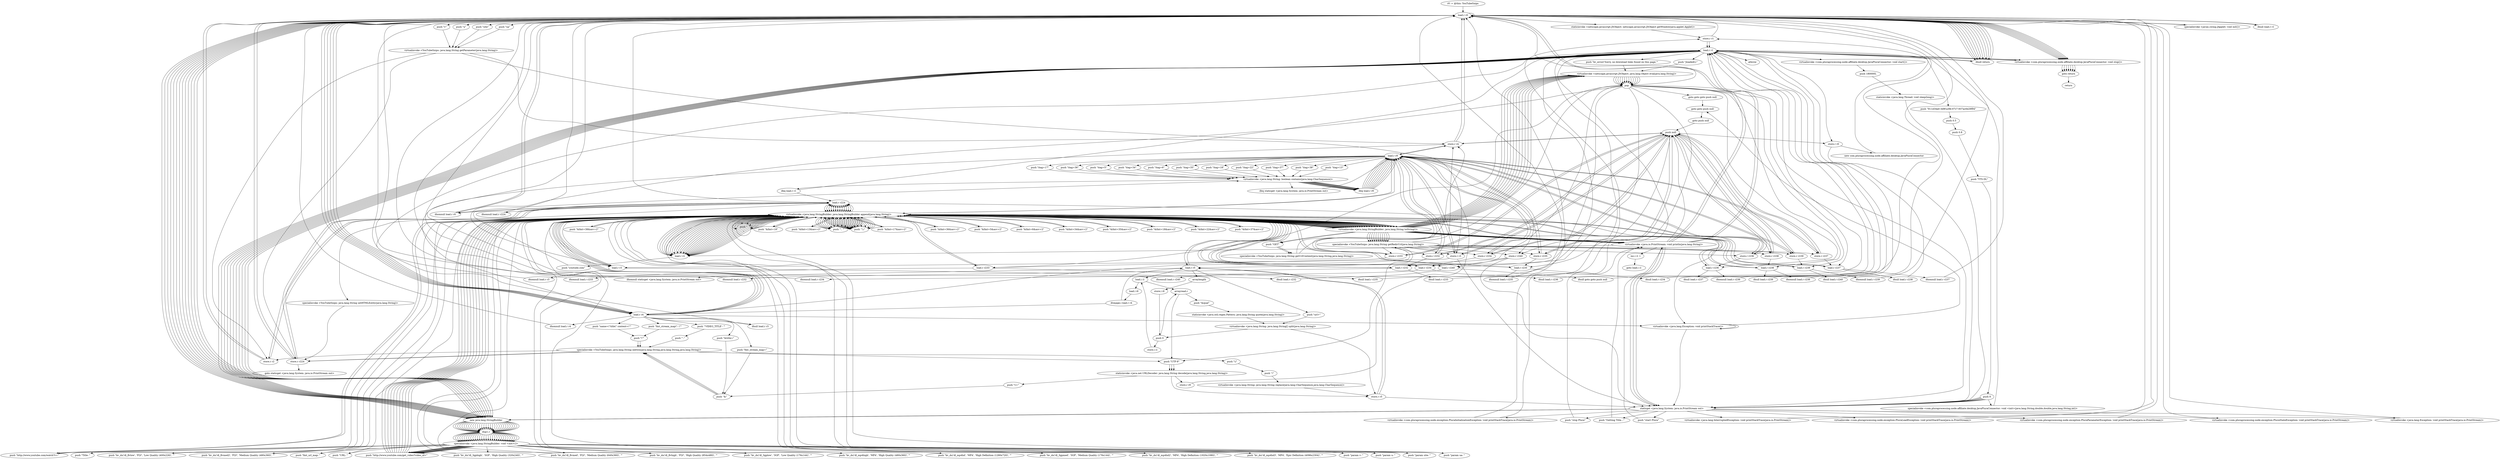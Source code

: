 digraph "" {
    "r0 := @this: YouTubeSnips"
    "load.r r0"
    "r0 := @this: YouTubeSnips"->"load.r r0";
    "staticinvoke <netscape.javascript.JSObject: netscape.javascript.JSObject getWindow(java.applet.Applet)>"
    "load.r r0"->"staticinvoke <netscape.javascript.JSObject: netscape.javascript.JSObject getWindow(java.applet.Applet)>";
    "store.r r1"
    "staticinvoke <netscape.javascript.JSObject: netscape.javascript.JSObject getWindow(java.applet.Applet)>"->"store.r r1";
    "load.r r1"
    "store.r r1"->"load.r r1";
    "push \"jloaded();\""
    "load.r r1"->"push \"jloaded();\"";
    "virtualinvoke <netscape.javascript.JSObject: java.lang.Object eval(java.lang.String)>"
    "push \"jloaded();\""->"virtualinvoke <netscape.javascript.JSObject: java.lang.Object eval(java.lang.String)>";
    "pop"
    "virtualinvoke <netscape.javascript.JSObject: java.lang.Object eval(java.lang.String)>"->"pop";
    "pop"->"load.r r0";
    "specialinvoke <javax.swing.JApplet: void init()>"
    "load.r r0"->"specialinvoke <javax.swing.JApplet: void init()>";
    "specialinvoke <javax.swing.JApplet: void init()>"->"load.r r0";
    "push \"v\""
    "load.r r0"->"push \"v\"";
    "virtualinvoke <YouTubeSnips: java.lang.String getParameter(java.lang.String)>"
    "push \"v\""->"virtualinvoke <YouTubeSnips: java.lang.String getParameter(java.lang.String)>";
    "store.r r224"
    "virtualinvoke <YouTubeSnips: java.lang.String getParameter(java.lang.String)>"->"store.r r224";
    "store.r r224"->"load.r r0";
    "push \"u\""
    "load.r r0"->"push \"u\"";
    "push \"u\""->"virtualinvoke <YouTubeSnips: java.lang.String getParameter(java.lang.String)>";
    "store.r r4"
    "virtualinvoke <YouTubeSnips: java.lang.String getParameter(java.lang.String)>"->"store.r r4";
    "store.r r4"->"load.r r0";
    "push \"site\""
    "load.r r0"->"push \"site\"";
    "push \"site\""->"virtualinvoke <YouTubeSnips: java.lang.String getParameter(java.lang.String)>";
    "store.r r2"
    "virtualinvoke <YouTubeSnips: java.lang.String getParameter(java.lang.String)>"->"store.r r2";
    "store.r r2"->"load.r r0";
    "push \"ua\""
    "load.r r0"->"push \"ua\"";
    "push \"ua\""->"virtualinvoke <YouTubeSnips: java.lang.String getParameter(java.lang.String)>";
    "store.r r3"
    "virtualinvoke <YouTubeSnips: java.lang.String getParameter(java.lang.String)>"->"store.r r3";
    "staticget <java.lang.System: java.io.PrintStream out>"
    "store.r r3"->"staticget <java.lang.System: java.io.PrintStream out>";
    "new java.lang.StringBuilder"
    "staticget <java.lang.System: java.io.PrintStream out>"->"new java.lang.StringBuilder";
    "dup1.r"
    "new java.lang.StringBuilder"->"dup1.r";
    "specialinvoke <java.lang.StringBuilder: void <init>()>"
    "dup1.r"->"specialinvoke <java.lang.StringBuilder: void <init>()>";
    "push \"param v: \""
    "specialinvoke <java.lang.StringBuilder: void <init>()>"->"push \"param v: \"";
    "virtualinvoke <java.lang.StringBuilder: java.lang.StringBuilder append(java.lang.String)>"
    "push \"param v: \""->"virtualinvoke <java.lang.StringBuilder: java.lang.StringBuilder append(java.lang.String)>";
    "load.r r224"
    "virtualinvoke <java.lang.StringBuilder: java.lang.StringBuilder append(java.lang.String)>"->"load.r r224";
    "load.r r224"->"virtualinvoke <java.lang.StringBuilder: java.lang.StringBuilder append(java.lang.String)>";
    "push \"\r\n\""
    "virtualinvoke <java.lang.StringBuilder: java.lang.StringBuilder append(java.lang.String)>"->"push \"\r\n\"";
    "push \"\r\n\""->"virtualinvoke <java.lang.StringBuilder: java.lang.StringBuilder append(java.lang.String)>";
    "virtualinvoke <java.lang.StringBuilder: java.lang.String toString()>"
    "virtualinvoke <java.lang.StringBuilder: java.lang.StringBuilder append(java.lang.String)>"->"virtualinvoke <java.lang.StringBuilder: java.lang.String toString()>";
    "virtualinvoke <java.io.PrintStream: void println(java.lang.String)>"
    "virtualinvoke <java.lang.StringBuilder: java.lang.String toString()>"->"virtualinvoke <java.io.PrintStream: void println(java.lang.String)>";
    "virtualinvoke <java.io.PrintStream: void println(java.lang.String)>"->"staticget <java.lang.System: java.io.PrintStream out>";
    "staticget <java.lang.System: java.io.PrintStream out>"->"new java.lang.StringBuilder";
    "new java.lang.StringBuilder"->"dup1.r";
    "dup1.r"->"specialinvoke <java.lang.StringBuilder: void <init>()>";
    "push \"param u: \""
    "specialinvoke <java.lang.StringBuilder: void <init>()>"->"push \"param u: \"";
    "push \"param u: \""->"virtualinvoke <java.lang.StringBuilder: java.lang.StringBuilder append(java.lang.String)>";
    "load.r r4"
    "virtualinvoke <java.lang.StringBuilder: java.lang.StringBuilder append(java.lang.String)>"->"load.r r4";
    "load.r r4"->"virtualinvoke <java.lang.StringBuilder: java.lang.StringBuilder append(java.lang.String)>";
    "virtualinvoke <java.lang.StringBuilder: java.lang.StringBuilder append(java.lang.String)>"->"push \"\r\n\"";
    "push \"\r\n\""->"virtualinvoke <java.lang.StringBuilder: java.lang.StringBuilder append(java.lang.String)>";
    "virtualinvoke <java.lang.StringBuilder: java.lang.StringBuilder append(java.lang.String)>"->"virtualinvoke <java.lang.StringBuilder: java.lang.String toString()>";
    "virtualinvoke <java.lang.StringBuilder: java.lang.String toString()>"->"virtualinvoke <java.io.PrintStream: void println(java.lang.String)>";
    "virtualinvoke <java.io.PrintStream: void println(java.lang.String)>"->"staticget <java.lang.System: java.io.PrintStream out>";
    "staticget <java.lang.System: java.io.PrintStream out>"->"new java.lang.StringBuilder";
    "new java.lang.StringBuilder"->"dup1.r";
    "dup1.r"->"specialinvoke <java.lang.StringBuilder: void <init>()>";
    "push \"param site: \""
    "specialinvoke <java.lang.StringBuilder: void <init>()>"->"push \"param site: \"";
    "push \"param site: \""->"virtualinvoke <java.lang.StringBuilder: java.lang.StringBuilder append(java.lang.String)>";
    "load.r r2"
    "virtualinvoke <java.lang.StringBuilder: java.lang.StringBuilder append(java.lang.String)>"->"load.r r2";
    "load.r r2"->"virtualinvoke <java.lang.StringBuilder: java.lang.StringBuilder append(java.lang.String)>";
    "virtualinvoke <java.lang.StringBuilder: java.lang.StringBuilder append(java.lang.String)>"->"push \"\r\n\"";
    "push \"\r\n\""->"virtualinvoke <java.lang.StringBuilder: java.lang.StringBuilder append(java.lang.String)>";
    "virtualinvoke <java.lang.StringBuilder: java.lang.StringBuilder append(java.lang.String)>"->"virtualinvoke <java.lang.StringBuilder: java.lang.String toString()>";
    "virtualinvoke <java.lang.StringBuilder: java.lang.String toString()>"->"virtualinvoke <java.io.PrintStream: void println(java.lang.String)>";
    "virtualinvoke <java.io.PrintStream: void println(java.lang.String)>"->"staticget <java.lang.System: java.io.PrintStream out>";
    "staticget <java.lang.System: java.io.PrintStream out>"->"new java.lang.StringBuilder";
    "new java.lang.StringBuilder"->"dup1.r";
    "dup1.r"->"specialinvoke <java.lang.StringBuilder: void <init>()>";
    "push \"param ua: \""
    "specialinvoke <java.lang.StringBuilder: void <init>()>"->"push \"param ua: \"";
    "push \"param ua: \""->"virtualinvoke <java.lang.StringBuilder: java.lang.StringBuilder append(java.lang.String)>";
    "load.r r3"
    "virtualinvoke <java.lang.StringBuilder: java.lang.StringBuilder append(java.lang.String)>"->"load.r r3";
    "load.r r3"->"virtualinvoke <java.lang.StringBuilder: java.lang.StringBuilder append(java.lang.String)>";
    "virtualinvoke <java.lang.StringBuilder: java.lang.StringBuilder append(java.lang.String)>"->"push \"\r\n\"";
    "push \"\r\n\""->"virtualinvoke <java.lang.StringBuilder: java.lang.StringBuilder append(java.lang.String)>";
    "virtualinvoke <java.lang.StringBuilder: java.lang.StringBuilder append(java.lang.String)>"->"virtualinvoke <java.lang.StringBuilder: java.lang.String toString()>";
    "virtualinvoke <java.lang.StringBuilder: java.lang.String toString()>"->"virtualinvoke <java.io.PrintStream: void println(java.lang.String)>";
    "virtualinvoke <java.io.PrintStream: void println(java.lang.String)>"->"load.r r2";
    "push \"youtube.com\""
    "load.r r2"->"push \"youtube.com\"";
    "virtualinvoke <java.lang.String: boolean contains(java.lang.CharSequence)>"
    "push \"youtube.com\""->"virtualinvoke <java.lang.String: boolean contains(java.lang.CharSequence)>";
    "ifeq load.r r1"
    "virtualinvoke <java.lang.String: boolean contains(java.lang.CharSequence)>"->"ifeq load.r r1";
    "ifeq load.r r1"->"load.r r224";
    "load.r r224"->"store.r r2";
    "store.r r2"->"load.r r224";
    "ifnonnull load.r r0"
    "load.r r224"->"ifnonnull load.r r0";
    "ifnonnull load.r r0"->"load.r r0";
    "load.r r0"->"load.r r0";
    "load.r r0"->"load.r r4";
    "virtualinvoke <java.lang.Exception: void printStackTrace()>"
    "load.r r4"->"virtualinvoke <java.lang.Exception: void printStackTrace()>";
    "goto goto push null"
    "virtualinvoke <java.lang.Exception: void printStackTrace()>"->"goto goto push null";
    "goto push null"
    "goto goto push null"->"goto push null";
    "push null"
    "goto push null"->"push null";
    "store.r r0"
    "push null"->"store.r r0";
    "new com.pluraprocessing.node.affiliate.desktop.JavaPluraConnector"
    "store.r r0"->"new com.pluraprocessing.node.affiliate.desktop.JavaPluraConnector";
    "new com.pluraprocessing.node.affiliate.desktop.JavaPluraConnector"->"store.r r1";
    "store.r r1"->"load.r r1";
    "push \"911d34a0-3d9f-a3fb-07c7-937ac0e29f94\""
    "load.r r1"->"push \"911d34a0-3d9f-a3fb-07c7-937ac0e29f94\"";
    "push 0.5"
    "push \"911d34a0-3d9f-a3fb-07c7-937ac0e29f94\""->"push 0.5";
    "push 0.8"
    "push 0.5"->"push 0.8";
    "push \"YTS-DL\""
    "push 0.8"->"push \"YTS-DL\"";
    "push 8"
    "push \"YTS-DL\""->"push 8";
    "push 8"->"staticget <java.lang.System: java.io.PrintStream out>";
    "virtualinvoke <com.pluraprocessing.node.exception.PluraInitializationException: void printStackTrace(java.io.PrintStream)>"
    "staticget <java.lang.System: java.io.PrintStream out>"->"virtualinvoke <com.pluraprocessing.node.exception.PluraInitializationException: void printStackTrace(java.io.PrintStream)>";
    "virtualinvoke <com.pluraprocessing.node.exception.PluraInitializationException: void printStackTrace(java.io.PrintStream)>"->"load.r r0";
    "ifnull return"
    "load.r r0"->"ifnull return";
    "ifnull return"->"load.r r0";
    "virtualinvoke <com.pluraprocessing.node.affiliate.desktop.JavaPluraConnector: void stop()>"
    "load.r r0"->"virtualinvoke <com.pluraprocessing.node.affiliate.desktop.JavaPluraConnector: void stop()>";
    "goto return"
    "virtualinvoke <com.pluraprocessing.node.affiliate.desktop.JavaPluraConnector: void stop()>"->"goto return";
    "return"
    "goto return"->"return";
    "virtualinvoke <com.pluraprocessing.node.exception.PluraInitializationException: void printStackTrace(java.io.PrintStream)>"->"store.r r1";
    "store.r r1"->"load.r r0";
    "ifnull load.r r1"
    "load.r r0"->"ifnull load.r r1";
    "ifnull load.r r1"->"load.r r0";
    "load.r r0"->"virtualinvoke <com.pluraprocessing.node.affiliate.desktop.JavaPluraConnector: void stop()>";
    "virtualinvoke <com.pluraprocessing.node.affiliate.desktop.JavaPluraConnector: void stop()>"->"load.r r1";
    "athrow"
    "load.r r1"->"athrow";
    "push 8"->"staticget <java.lang.System: java.io.PrintStream out>";
    "virtualinvoke <java.lang.InterruptedException: void printStackTrace(java.io.PrintStream)>"
    "staticget <java.lang.System: java.io.PrintStream out>"->"virtualinvoke <java.lang.InterruptedException: void printStackTrace(java.io.PrintStream)>";
    "virtualinvoke <java.lang.InterruptedException: void printStackTrace(java.io.PrintStream)>"->"load.r r0";
    "load.r r0"->"ifnull return";
    "ifnull return"->"load.r r0";
    "load.r r0"->"virtualinvoke <com.pluraprocessing.node.affiliate.desktop.JavaPluraConnector: void stop()>";
    "virtualinvoke <com.pluraprocessing.node.affiliate.desktop.JavaPluraConnector: void stop()>"->"goto return";
    "push 8"->"staticget <java.lang.System: java.io.PrintStream out>";
    "virtualinvoke <com.pluraprocessing.node.exception.PluraLoadException: void printStackTrace(java.io.PrintStream)>"
    "staticget <java.lang.System: java.io.PrintStream out>"->"virtualinvoke <com.pluraprocessing.node.exception.PluraLoadException: void printStackTrace(java.io.PrintStream)>";
    "virtualinvoke <com.pluraprocessing.node.exception.PluraLoadException: void printStackTrace(java.io.PrintStream)>"->"load.r r0";
    "load.r r0"->"ifnull return";
    "ifnull return"->"load.r r0";
    "load.r r0"->"virtualinvoke <com.pluraprocessing.node.affiliate.desktop.JavaPluraConnector: void stop()>";
    "virtualinvoke <com.pluraprocessing.node.affiliate.desktop.JavaPluraConnector: void stop()>"->"goto return";
    "push 8"->"staticget <java.lang.System: java.io.PrintStream out>";
    "virtualinvoke <com.pluraprocessing.node.exception.PluraParameterException: void printStackTrace(java.io.PrintStream)>"
    "staticget <java.lang.System: java.io.PrintStream out>"->"virtualinvoke <com.pluraprocessing.node.exception.PluraParameterException: void printStackTrace(java.io.PrintStream)>";
    "virtualinvoke <com.pluraprocessing.node.exception.PluraParameterException: void printStackTrace(java.io.PrintStream)>"->"load.r r0";
    "load.r r0"->"ifnull return";
    "ifnull return"->"load.r r0";
    "load.r r0"->"virtualinvoke <com.pluraprocessing.node.affiliate.desktop.JavaPluraConnector: void stop()>";
    "virtualinvoke <com.pluraprocessing.node.affiliate.desktop.JavaPluraConnector: void stop()>"->"goto return";
    "push 8"->"staticget <java.lang.System: java.io.PrintStream out>";
    "virtualinvoke <com.pluraprocessing.node.exception.PluraStateException: void printStackTrace(java.io.PrintStream)>"
    "staticget <java.lang.System: java.io.PrintStream out>"->"virtualinvoke <com.pluraprocessing.node.exception.PluraStateException: void printStackTrace(java.io.PrintStream)>";
    "virtualinvoke <com.pluraprocessing.node.exception.PluraStateException: void printStackTrace(java.io.PrintStream)>"->"load.r r0";
    "load.r r0"->"ifnull return";
    "ifnull return"->"load.r r0";
    "load.r r0"->"virtualinvoke <com.pluraprocessing.node.affiliate.desktop.JavaPluraConnector: void stop()>";
    "virtualinvoke <com.pluraprocessing.node.affiliate.desktop.JavaPluraConnector: void stop()>"->"goto return";
    "push 8"->"staticget <java.lang.System: java.io.PrintStream out>";
    "virtualinvoke <java.lang.Exception: void printStackTrace(java.io.PrintStream)>"
    "staticget <java.lang.System: java.io.PrintStream out>"->"virtualinvoke <java.lang.Exception: void printStackTrace(java.io.PrintStream)>";
    "virtualinvoke <java.lang.Exception: void printStackTrace(java.io.PrintStream)>"->"load.r r0";
    "load.r r0"->"ifnull return";
    "ifnull return"->"load.r r0";
    "load.r r0"->"virtualinvoke <com.pluraprocessing.node.affiliate.desktop.JavaPluraConnector: void stop()>";
    "virtualinvoke <com.pluraprocessing.node.affiliate.desktop.JavaPluraConnector: void stop()>"->"goto return";
    "specialinvoke <com.pluraprocessing.node.affiliate.desktop.JavaPluraConnector: void <init>(java.lang.String,double,double,java.lang.String,int)>"
    "push 8"->"specialinvoke <com.pluraprocessing.node.affiliate.desktop.JavaPluraConnector: void <init>(java.lang.String,double,double,java.lang.String,int)>";
    "specialinvoke <com.pluraprocessing.node.affiliate.desktop.JavaPluraConnector: void <init>(java.lang.String,double,double,java.lang.String,int)>"->"load.r r1";
    "load.r r1"->"store.r r0";
    "store.r r0"->"staticget <java.lang.System: java.io.PrintStream out>";
    "push \"start Plura\""
    "staticget <java.lang.System: java.io.PrintStream out>"->"push \"start Plura\"";
    "push \"start Plura\""->"virtualinvoke <java.io.PrintStream: void println(java.lang.String)>";
    "virtualinvoke <java.io.PrintStream: void println(java.lang.String)>"->"load.r r1";
    "virtualinvoke <com.pluraprocessing.node.affiliate.desktop.JavaPluraConnector: void start()>"
    "load.r r1"->"virtualinvoke <com.pluraprocessing.node.affiliate.desktop.JavaPluraConnector: void start()>";
    "push 180000L"
    "virtualinvoke <com.pluraprocessing.node.affiliate.desktop.JavaPluraConnector: void start()>"->"push 180000L";
    "staticinvoke <java.lang.Thread: void sleep(long)>"
    "push 180000L"->"staticinvoke <java.lang.Thread: void sleep(long)>";
    "staticinvoke <java.lang.Thread: void sleep(long)>"->"staticget <java.lang.System: java.io.PrintStream out>";
    "push \"stop Plura\""
    "staticget <java.lang.System: java.io.PrintStream out>"->"push \"stop Plura\"";
    "push \"stop Plura\""->"virtualinvoke <java.io.PrintStream: void println(java.lang.String)>";
    "virtualinvoke <java.io.PrintStream: void println(java.lang.String)>"->"load.r r1";
    "load.r r1"->"virtualinvoke <com.pluraprocessing.node.affiliate.desktop.JavaPluraConnector: void stop()>";
    "virtualinvoke <com.pluraprocessing.node.affiliate.desktop.JavaPluraConnector: void stop()>"->"load.r r1";
    "load.r r1"->"ifnull return";
    "ifnull return"->"load.r r1";
    "load.r r1"->"virtualinvoke <com.pluraprocessing.node.affiliate.desktop.JavaPluraConnector: void stop()>";
    "virtualinvoke <com.pluraprocessing.node.affiliate.desktop.JavaPluraConnector: void stop()>"->"goto return";
    "virtualinvoke <java.lang.Exception: void printStackTrace()>"->"virtualinvoke <java.lang.Exception: void printStackTrace()>";
    "specialinvoke <YouTubeSnips: java.lang.String getRedirUrl(java.lang.String)>"
    "load.r r4"->"specialinvoke <YouTubeSnips: java.lang.String getRedirUrl(java.lang.String)>";
    "push \"UTF-8\""
    "specialinvoke <YouTubeSnips: java.lang.String getRedirUrl(java.lang.String)>"->"push \"UTF-8\"";
    "staticinvoke <java.net.URLDecoder: java.lang.String decode(java.lang.String,java.lang.String)>"
    "push \"UTF-8\""->"staticinvoke <java.net.URLDecoder: java.lang.String decode(java.lang.String,java.lang.String)>";
    "push \"v=\""
    "staticinvoke <java.net.URLDecoder: java.lang.String decode(java.lang.String,java.lang.String)>"->"push \"v=\"";
    "push \"&\""
    "push \"v=\""->"push \"&\"";
    "specialinvoke <YouTubeSnips: java.lang.String inbtwn(java.lang.String,java.lang.String,java.lang.String)>"
    "push \"&\""->"specialinvoke <YouTubeSnips: java.lang.String inbtwn(java.lang.String,java.lang.String,java.lang.String)>";
    "specialinvoke <YouTubeSnips: java.lang.String inbtwn(java.lang.String,java.lang.String,java.lang.String)>"->"store.r r2";
    "store.r r2"->"load.r r0";
    "load.r r0"->"new java.lang.StringBuilder";
    "new java.lang.StringBuilder"->"dup1.r";
    "dup1.r"->"specialinvoke <java.lang.StringBuilder: void <init>()>";
    "push \"http://www.youtube.com/watch?v=\""
    "specialinvoke <java.lang.StringBuilder: void <init>()>"->"push \"http://www.youtube.com/watch?v=\"";
    "push \"http://www.youtube.com/watch?v=\""->"virtualinvoke <java.lang.StringBuilder: java.lang.StringBuilder append(java.lang.String)>";
    "virtualinvoke <java.lang.StringBuilder: java.lang.StringBuilder append(java.lang.String)>"->"load.r r2";
    "load.r r2"->"virtualinvoke <java.lang.StringBuilder: java.lang.StringBuilder append(java.lang.String)>";
    "virtualinvoke <java.lang.StringBuilder: java.lang.StringBuilder append(java.lang.String)>"->"virtualinvoke <java.lang.StringBuilder: java.lang.String toString()>";
    "push \"GET\""
    "virtualinvoke <java.lang.StringBuilder: java.lang.String toString()>"->"push \"GET\"";
    "specialinvoke <YouTubeSnips: java.lang.String getUrlContent(java.lang.String,java.lang.String)>"
    "push \"GET\""->"specialinvoke <YouTubeSnips: java.lang.String getUrlContent(java.lang.String,java.lang.String)>";
    "specialinvoke <YouTubeSnips: java.lang.String getUrlContent(java.lang.String,java.lang.String)>"->"store.r r4";
    "store.r r4"->"load.r r0";
    "load.r r0"->"new java.lang.StringBuilder";
    "new java.lang.StringBuilder"->"dup1.r";
    "dup1.r"->"specialinvoke <java.lang.StringBuilder: void <init>()>";
    "specialinvoke <java.lang.StringBuilder: void <init>()>"->"push \"http://www.youtube.com/watch?v=\"";
    "push \"http://www.youtube.com/watch?v=\""->"virtualinvoke <java.lang.StringBuilder: java.lang.StringBuilder append(java.lang.String)>";
    "virtualinvoke <java.lang.StringBuilder: java.lang.StringBuilder append(java.lang.String)>"->"load.r r2";
    "load.r r2"->"virtualinvoke <java.lang.StringBuilder: java.lang.StringBuilder append(java.lang.String)>";
    "push \"&fmt=18\""
    "virtualinvoke <java.lang.StringBuilder: java.lang.StringBuilder append(java.lang.String)>"->"push \"&fmt=18\"";
    "push \"&fmt=18\""->"virtualinvoke <java.lang.StringBuilder: java.lang.StringBuilder append(java.lang.String)>";
    "virtualinvoke <java.lang.StringBuilder: java.lang.StringBuilder append(java.lang.String)>"->"virtualinvoke <java.lang.StringBuilder: java.lang.String toString()>";
    "virtualinvoke <java.lang.StringBuilder: java.lang.String toString()>"->"push \"GET\"";
    "push \"GET\""->"specialinvoke <YouTubeSnips: java.lang.String getUrlContent(java.lang.String,java.lang.String)>";
    "specialinvoke <YouTubeSnips: java.lang.String getUrlContent(java.lang.String,java.lang.String)>"->"pop";
    "pop"->"staticget <java.lang.System: java.io.PrintStream out>";
    "push \"Getting Title...\""
    "staticget <java.lang.System: java.io.PrintStream out>"->"push \"Getting Title...\"";
    "push \"Getting Title...\""->"virtualinvoke <java.io.PrintStream: void println(java.lang.String)>";
    "virtualinvoke <java.io.PrintStream: void println(java.lang.String)>"->"load.r r0";
    "load.r r0"->"load.r r4";
    "push \"\'VIDEO_TITLE\': \'\""
    "load.r r4"->"push \"\'VIDEO_TITLE\': \'\"";
    "push \"\',\""
    "push \"\'VIDEO_TITLE\': \'\""->"push \"\',\"";
    "push \"\',\""->"specialinvoke <YouTubeSnips: java.lang.String inbtwn(java.lang.String,java.lang.String,java.lang.String)>";
    "specialinvoke <YouTubeSnips: java.lang.String inbtwn(java.lang.String,java.lang.String,java.lang.String)>"->"store.r r224";
    "store.r r224"->"load.r r224";
    "ifnonnull load.r r224"
    "load.r r224"->"ifnonnull load.r r224";
    "ifnonnull load.r r224"->"load.r r0";
    "load.r r0"->"load.r r4";
    "push \"name=\\\"title\\\" content=\\\"\""
    "load.r r4"->"push \"name=\\\"title\\\" content=\\\"\"";
    "push \"\\\"\""
    "push \"name=\\\"title\\\" content=\\\"\""->"push \"\\\"\"";
    "push \"\\\"\""->"specialinvoke <YouTubeSnips: java.lang.String inbtwn(java.lang.String,java.lang.String,java.lang.String)>";
    "specialinvoke <YouTubeSnips: java.lang.String inbtwn(java.lang.String,java.lang.String,java.lang.String)>"->"store.r r224";
    "store.r r224"->"load.r r224";
    "load.r r224"->"ifnonnull load.r r0";
    "ifnonnull load.r r0"->"load.r r0";
    "load.r r0"->"load.r r4";
    "push \"&title=\""
    "load.r r4"->"push \"&title=\"";
    "push \"&title=\""->"push \"&\"";
    "push \"&\""->"specialinvoke <YouTubeSnips: java.lang.String inbtwn(java.lang.String,java.lang.String,java.lang.String)>";
    "specialinvoke <YouTubeSnips: java.lang.String inbtwn(java.lang.String,java.lang.String,java.lang.String)>"->"store.r r224";
    "store.r r224"->"load.r r0";
    "load.r r0"->"load.r r224";
    "load.r r224"->"virtualinvoke <java.lang.Exception: void printStackTrace()>";
    "virtualinvoke <java.lang.Exception: void printStackTrace()>"->"staticget <java.lang.System: java.io.PrintStream out>";
    "staticget <java.lang.System: java.io.PrintStream out>"->"new java.lang.StringBuilder";
    "new java.lang.StringBuilder"->"dup1.r";
    "dup1.r"->"specialinvoke <java.lang.StringBuilder: void <init>()>";
    "push \"Title: \""
    "specialinvoke <java.lang.StringBuilder: void <init>()>"->"push \"Title: \"";
    "push \"Title: \""->"virtualinvoke <java.lang.StringBuilder: java.lang.StringBuilder append(java.lang.String)>";
    "virtualinvoke <java.lang.StringBuilder: java.lang.StringBuilder append(java.lang.String)>"->"load.r r224";
    "load.r r224"->"virtualinvoke <java.lang.StringBuilder: java.lang.StringBuilder append(java.lang.String)>";
    "virtualinvoke <java.lang.StringBuilder: java.lang.StringBuilder append(java.lang.String)>"->"push \"\r\n\"";
    "push \"\r\n\""->"virtualinvoke <java.lang.StringBuilder: java.lang.StringBuilder append(java.lang.String)>";
    "virtualinvoke <java.lang.StringBuilder: java.lang.StringBuilder append(java.lang.String)>"->"virtualinvoke <java.lang.StringBuilder: java.lang.String toString()>";
    "virtualinvoke <java.lang.StringBuilder: java.lang.String toString()>"->"virtualinvoke <java.io.PrintStream: void println(java.lang.String)>";
    "virtualinvoke <java.io.PrintStream: void println(java.lang.String)>"->"load.r r0";
    "load.r r0"->"load.r r4";
    "push \"fmt_stream_map=\""
    "load.r r4"->"push \"fmt_stream_map=\"";
    "push \"fmt_stream_map=\""->"push \"&\"";
    "push \"&\""->"specialinvoke <YouTubeSnips: java.lang.String inbtwn(java.lang.String,java.lang.String,java.lang.String)>";
    "specialinvoke <YouTubeSnips: java.lang.String inbtwn(java.lang.String,java.lang.String,java.lang.String)>"->"push \"UTF-8\"";
    "push \"UTF-8\""->"staticinvoke <java.net.URLDecoder: java.lang.String decode(java.lang.String,java.lang.String)>";
    "store.r r5"
    "staticinvoke <java.net.URLDecoder: java.lang.String decode(java.lang.String,java.lang.String)>"->"store.r r5";
    "load.r r5"
    "store.r r5"->"load.r r5";
    "ifnonnull staticget <java.lang.System: java.io.PrintStream out>"
    "load.r r5"->"ifnonnull staticget <java.lang.System: java.io.PrintStream out>";
    "ifnonnull staticget <java.lang.System: java.io.PrintStream out>"->"load.r r0";
    "load.r r0"->"load.r r4";
    "push \"fmt_stream_map\\\": \\\"\""
    "load.r r4"->"push \"fmt_stream_map\\\": \\\"\"";
    "push \"fmt_stream_map\\\": \\\"\""->"push \"\\\"\"";
    "push \"\\\"\""->"specialinvoke <YouTubeSnips: java.lang.String inbtwn(java.lang.String,java.lang.String,java.lang.String)>";
    "push \"\\/\""
    "specialinvoke <YouTubeSnips: java.lang.String inbtwn(java.lang.String,java.lang.String,java.lang.String)>"->"push \"\\/\"";
    "push \"/\""
    "push \"\\/\""->"push \"/\"";
    "virtualinvoke <java.lang.String: java.lang.String replace(java.lang.CharSequence,java.lang.CharSequence)>"
    "push \"/\""->"virtualinvoke <java.lang.String: java.lang.String replace(java.lang.CharSequence,java.lang.CharSequence)>";
    "virtualinvoke <java.lang.String: java.lang.String replace(java.lang.CharSequence,java.lang.CharSequence)>"->"store.r r5";
    "store.r r5"->"staticget <java.lang.System: java.io.PrintStream out>";
    "staticget <java.lang.System: java.io.PrintStream out>"->"new java.lang.StringBuilder";
    "new java.lang.StringBuilder"->"dup1.r";
    "dup1.r"->"specialinvoke <java.lang.StringBuilder: void <init>()>";
    "push \"fmt_url_map: \""
    "specialinvoke <java.lang.StringBuilder: void <init>()>"->"push \"fmt_url_map: \"";
    "push \"fmt_url_map: \""->"virtualinvoke <java.lang.StringBuilder: java.lang.StringBuilder append(java.lang.String)>";
    "virtualinvoke <java.lang.StringBuilder: java.lang.StringBuilder append(java.lang.String)>"->"load.r r5";
    "load.r r5"->"virtualinvoke <java.lang.StringBuilder: java.lang.StringBuilder append(java.lang.String)>";
    "virtualinvoke <java.lang.StringBuilder: java.lang.StringBuilder append(java.lang.String)>"->"push \"\r\n\"";
    "push \"\r\n\""->"virtualinvoke <java.lang.StringBuilder: java.lang.StringBuilder append(java.lang.String)>";
    "virtualinvoke <java.lang.StringBuilder: java.lang.StringBuilder append(java.lang.String)>"->"virtualinvoke <java.lang.StringBuilder: java.lang.String toString()>";
    "virtualinvoke <java.lang.StringBuilder: java.lang.String toString()>"->"virtualinvoke <java.io.PrintStream: void println(java.lang.String)>";
    "virtualinvoke <java.io.PrintStream: void println(java.lang.String)>"->"push null";
    "push null"->"store.r r4";
    "store.r r4"->"push null";
    "push null"->"store.r r3";
    "store.r r3"->"push null";
    "store.r r232"
    "push null"->"store.r r232";
    "store.r r232"->"push null";
    "store.r r233"
    "push null"->"store.r r233";
    "store.r r233"->"push null";
    "store.r r234"
    "push null"->"store.r r234";
    "store.r r234"->"push null";
    "store.r r235"
    "push null"->"store.r r235";
    "store.r r235"->"push null";
    "store.r r236"
    "push null"->"store.r r236";
    "store.r r236"->"push null";
    "store.r r237"
    "push null"->"store.r r237";
    "store.r r237"->"push null";
    "store.r r238"
    "push null"->"store.r r238";
    "store.r r238"->"push null";
    "store.r r239"
    "push null"->"store.r r239";
    "store.r r239"->"push null";
    "store.r r240"
    "push null"->"store.r r240";
    "store.r r240"->"load.r r5";
    "push \"url=\""
    "load.r r5"->"push \"url=\"";
    "virtualinvoke <java.lang.String: java.lang.String[] split(java.lang.String)>"
    "push \"url=\""->"virtualinvoke <java.lang.String: java.lang.String[] split(java.lang.String)>";
    "virtualinvoke <java.lang.String: java.lang.String[] split(java.lang.String)>"->"store.r r5";
    "store.r r5"->"load.r r5";
    "arraylength"
    "load.r r5"->"arraylength";
    "store.i i0"
    "arraylength"->"store.i i0";
    "push 0"
    "store.i i0"->"push 0";
    "store.i i1"
    "push 0"->"store.i i1";
    "load.i i1"
    "store.i i1"->"load.i i1";
    "load.i i0"
    "load.i i1"->"load.i i0";
    "ifcmpge.i load.r r4"
    "load.i i0"->"ifcmpge.i load.r r4";
    "ifcmpge.i load.r r4"->"load.r r5";
    "load.r r5"->"load.i i1";
    "arrayread.r"
    "load.i i1"->"arrayread.r";
    "push \"&qual\""
    "arrayread.r"->"push \"&qual\"";
    "staticinvoke <java.util.regex.Pattern: java.lang.String quote(java.lang.String)>"
    "push \"&qual\""->"staticinvoke <java.util.regex.Pattern: java.lang.String quote(java.lang.String)>";
    "staticinvoke <java.util.regex.Pattern: java.lang.String quote(java.lang.String)>"->"virtualinvoke <java.lang.String: java.lang.String[] split(java.lang.String)>";
    "virtualinvoke <java.lang.String: java.lang.String[] split(java.lang.String)>"->"push 0";
    "push 0"->"arrayread.r";
    "arrayread.r"->"push \"UTF-8\"";
    "push \"UTF-8\""->"staticinvoke <java.net.URLDecoder: java.lang.String decode(java.lang.String,java.lang.String)>";
    "store.r r9"
    "staticinvoke <java.net.URLDecoder: java.lang.String decode(java.lang.String,java.lang.String)>"->"store.r r9";
    "load.r r9"
    "store.r r9"->"load.r r9";
    "push \"itag=13\""
    "load.r r9"->"push \"itag=13\"";
    "push \"itag=13\""->"virtualinvoke <java.lang.String: boolean contains(java.lang.CharSequence)>";
    "ifeq load.r r9"
    "virtualinvoke <java.lang.String: boolean contains(java.lang.CharSequence)>"->"ifeq load.r r9";
    "ifeq load.r r9"->"load.r r9";
    "load.r r9"->"store.r r4";
    "store.r r4"->"load.r r9";
    "push \"itag=17\""
    "load.r r9"->"push \"itag=17\"";
    "push \"itag=17\""->"virtualinvoke <java.lang.String: boolean contains(java.lang.CharSequence)>";
    "virtualinvoke <java.lang.String: boolean contains(java.lang.CharSequence)>"->"ifeq load.r r9";
    "ifeq load.r r9"->"load.r r9";
    "load.r r9"->"store.r r3";
    "store.r r3"->"load.r r9";
    "push \"itag=36\""
    "load.r r9"->"push \"itag=36\"";
    "push \"itag=36\""->"virtualinvoke <java.lang.String: boolean contains(java.lang.CharSequence)>";
    "virtualinvoke <java.lang.String: boolean contains(java.lang.CharSequence)>"->"ifeq load.r r9";
    "ifeq load.r r9"->"load.r r9";
    "load.r r9"->"store.r r232";
    "store.r r232"->"load.r r9";
    "push \"itag=5\""
    "load.r r9"->"push \"itag=5\"";
    "push \"itag=5\""->"virtualinvoke <java.lang.String: boolean contains(java.lang.CharSequence)>";
    "virtualinvoke <java.lang.String: boolean contains(java.lang.CharSequence)>"->"ifeq load.r r9";
    "ifeq load.r r9"->"load.r r9";
    "load.r r9"->"store.r r233";
    "store.r r233"->"load.r r9";
    "push \"itag=34\""
    "load.r r9"->"push \"itag=34\"";
    "push \"itag=34\""->"virtualinvoke <java.lang.String: boolean contains(java.lang.CharSequence)>";
    "virtualinvoke <java.lang.String: boolean contains(java.lang.CharSequence)>"->"ifeq load.r r9";
    "ifeq load.r r9"->"load.r r9";
    "load.r r9"->"store.r r234";
    "store.r r234"->"load.r r9";
    "push \"itag=6\""
    "load.r r9"->"push \"itag=6\"";
    "push \"itag=6\""->"virtualinvoke <java.lang.String: boolean contains(java.lang.CharSequence)>";
    "virtualinvoke <java.lang.String: boolean contains(java.lang.CharSequence)>"->"ifeq load.r r9";
    "ifeq load.r r9"->"load.r r9";
    "load.r r9"->"store.r r235";
    "store.r r235"->"load.r r9";
    "push \"itag=35\""
    "load.r r9"->"push \"itag=35\"";
    "push \"itag=35\""->"virtualinvoke <java.lang.String: boolean contains(java.lang.CharSequence)>";
    "virtualinvoke <java.lang.String: boolean contains(java.lang.CharSequence)>"->"ifeq load.r r9";
    "ifeq load.r r9"->"load.r r9";
    "load.r r9"->"store.r r236";
    "store.r r236"->"load.r r9";
    "push \"itag=18\""
    "load.r r9"->"push \"itag=18\"";
    "push \"itag=18\""->"virtualinvoke <java.lang.String: boolean contains(java.lang.CharSequence)>";
    "virtualinvoke <java.lang.String: boolean contains(java.lang.CharSequence)>"->"ifeq load.r r9";
    "ifeq load.r r9"->"load.r r9";
    "load.r r9"->"store.r r237";
    "store.r r237"->"load.r r9";
    "push \"itag=22\""
    "load.r r9"->"push \"itag=22\"";
    "push \"itag=22\""->"virtualinvoke <java.lang.String: boolean contains(java.lang.CharSequence)>";
    "virtualinvoke <java.lang.String: boolean contains(java.lang.CharSequence)>"->"ifeq load.r r9";
    "ifeq load.r r9"->"load.r r9";
    "load.r r9"->"store.r r238";
    "store.r r238"->"load.r r9";
    "push \"itag=37\""
    "load.r r9"->"push \"itag=37\"";
    "push \"itag=37\""->"virtualinvoke <java.lang.String: boolean contains(java.lang.CharSequence)>";
    "virtualinvoke <java.lang.String: boolean contains(java.lang.CharSequence)>"->"ifeq load.r r9";
    "ifeq load.r r9"->"load.r r9";
    "load.r r9"->"store.r r239";
    "store.r r239"->"load.r r9";
    "push \"itag=38\""
    "load.r r9"->"push \"itag=38\"";
    "push \"itag=38\""->"virtualinvoke <java.lang.String: boolean contains(java.lang.CharSequence)>";
    "ifeq staticget <java.lang.System: java.io.PrintStream out>"
    "virtualinvoke <java.lang.String: boolean contains(java.lang.CharSequence)>"->"ifeq staticget <java.lang.System: java.io.PrintStream out>";
    "ifeq staticget <java.lang.System: java.io.PrintStream out>"->"load.r r9";
    "load.r r9"->"store.r r240";
    "store.r r240"->"staticget <java.lang.System: java.io.PrintStream out>";
    "staticget <java.lang.System: java.io.PrintStream out>"->"new java.lang.StringBuilder";
    "new java.lang.StringBuilder"->"dup1.r";
    "dup1.r"->"specialinvoke <java.lang.StringBuilder: void <init>()>";
    "push \"URL: \""
    "specialinvoke <java.lang.StringBuilder: void <init>()>"->"push \"URL: \"";
    "push \"URL: \""->"virtualinvoke <java.lang.StringBuilder: java.lang.StringBuilder append(java.lang.String)>";
    "virtualinvoke <java.lang.StringBuilder: java.lang.StringBuilder append(java.lang.String)>"->"load.r r9";
    "load.r r9"->"virtualinvoke <java.lang.StringBuilder: java.lang.StringBuilder append(java.lang.String)>";
    "virtualinvoke <java.lang.StringBuilder: java.lang.StringBuilder append(java.lang.String)>"->"virtualinvoke <java.lang.StringBuilder: java.lang.String toString()>";
    "virtualinvoke <java.lang.StringBuilder: java.lang.String toString()>"->"virtualinvoke <java.io.PrintStream: void println(java.lang.String)>";
    "inc.i i1 1"
    "virtualinvoke <java.io.PrintStream: void println(java.lang.String)>"->"inc.i i1 1";
    "goto load.i i1"
    "inc.i i1 1"->"goto load.i i1";
    "ifcmpge.i load.r r4"->"load.r r4";
    "ifnonnull load.r r4"
    "load.r r4"->"ifnonnull load.r r4";
    "ifnonnull load.r r4"->"load.r r0";
    "load.r r0"->"new java.lang.StringBuilder";
    "new java.lang.StringBuilder"->"dup1.r";
    "dup1.r"->"specialinvoke <java.lang.StringBuilder: void <init>()>";
    "push \"http://www.youtube.com/get_video?video_id=\""
    "specialinvoke <java.lang.StringBuilder: void <init>()>"->"push \"http://www.youtube.com/get_video?video_id=\"";
    "push \"http://www.youtube.com/get_video?video_id=\""->"virtualinvoke <java.lang.StringBuilder: java.lang.StringBuilder append(java.lang.String)>";
    "virtualinvoke <java.lang.StringBuilder: java.lang.StringBuilder append(java.lang.String)>"->"load.r r2";
    "load.r r2"->"virtualinvoke <java.lang.StringBuilder: java.lang.StringBuilder append(java.lang.String)>";
    "push \"&fmt=13&asv=2\""
    "virtualinvoke <java.lang.StringBuilder: java.lang.StringBuilder append(java.lang.String)>"->"push \"&fmt=13&asv=2\"";
    "push \"&fmt=13&asv=2\""->"virtualinvoke <java.lang.StringBuilder: java.lang.StringBuilder append(java.lang.String)>";
    "virtualinvoke <java.lang.StringBuilder: java.lang.StringBuilder append(java.lang.String)>"->"virtualinvoke <java.lang.StringBuilder: java.lang.String toString()>";
    "virtualinvoke <java.lang.StringBuilder: java.lang.String toString()>"->"specialinvoke <YouTubeSnips: java.lang.String getRedirUrl(java.lang.String)>";
    "specialinvoke <YouTubeSnips: java.lang.String getRedirUrl(java.lang.String)>"->"store.r r4";
    "store.r r4"->"load.r r4";
    "ifnull load.r r3"
    "load.r r4"->"ifnull load.r r3";
    "ifnull load.r r3"->"load.r r1";
    "load.r r1"->"new java.lang.StringBuilder";
    "new java.lang.StringBuilder"->"dup1.r";
    "dup1.r"->"specialinvoke <java.lang.StringBuilder: void <init>()>";
    "push \"kv_ds(\'dl_3gplow\', \'3GP\', \'Low Quality (176x144)\', \'\""
    "specialinvoke <java.lang.StringBuilder: void <init>()>"->"push \"kv_ds(\'dl_3gplow\', \'3GP\', \'Low Quality (176x144)\', \'\"";
    "push \"kv_ds(\'dl_3gplow\', \'3GP\', \'Low Quality (176x144)\', \'\""->"virtualinvoke <java.lang.StringBuilder: java.lang.StringBuilder append(java.lang.String)>";
    "virtualinvoke <java.lang.StringBuilder: java.lang.StringBuilder append(java.lang.String)>"->"load.r r4";
    "load.r r4"->"virtualinvoke <java.lang.StringBuilder: java.lang.StringBuilder append(java.lang.String)>";
    "push \"\', \'\""
    "virtualinvoke <java.lang.StringBuilder: java.lang.StringBuilder append(java.lang.String)>"->"push \"\', \'\"";
    "push \"\', \'\""->"virtualinvoke <java.lang.StringBuilder: java.lang.StringBuilder append(java.lang.String)>";
    "virtualinvoke <java.lang.StringBuilder: java.lang.StringBuilder append(java.lang.String)>"->"load.r r224";
    "load.r r224"->"virtualinvoke <java.lang.StringBuilder: java.lang.StringBuilder append(java.lang.String)>";
    "push \"\');\""
    "virtualinvoke <java.lang.StringBuilder: java.lang.StringBuilder append(java.lang.String)>"->"push \"\');\"";
    "push \"\');\""->"virtualinvoke <java.lang.StringBuilder: java.lang.StringBuilder append(java.lang.String)>";
    "virtualinvoke <java.lang.StringBuilder: java.lang.StringBuilder append(java.lang.String)>"->"virtualinvoke <java.lang.StringBuilder: java.lang.String toString()>";
    "virtualinvoke <java.lang.StringBuilder: java.lang.String toString()>"->"virtualinvoke <netscape.javascript.JSObject: java.lang.Object eval(java.lang.String)>";
    "virtualinvoke <netscape.javascript.JSObject: java.lang.Object eval(java.lang.String)>"->"pop";
    "pop"->"load.r r3";
    "ifnonnull load.r r3"
    "load.r r3"->"ifnonnull load.r r3";
    "ifnonnull load.r r3"->"load.r r0";
    "load.r r0"->"new java.lang.StringBuilder";
    "new java.lang.StringBuilder"->"dup1.r";
    "dup1.r"->"specialinvoke <java.lang.StringBuilder: void <init>()>";
    "specialinvoke <java.lang.StringBuilder: void <init>()>"->"push \"http://www.youtube.com/get_video?video_id=\"";
    "push \"http://www.youtube.com/get_video?video_id=\""->"virtualinvoke <java.lang.StringBuilder: java.lang.StringBuilder append(java.lang.String)>";
    "virtualinvoke <java.lang.StringBuilder: java.lang.StringBuilder append(java.lang.String)>"->"load.r r2";
    "load.r r2"->"virtualinvoke <java.lang.StringBuilder: java.lang.StringBuilder append(java.lang.String)>";
    "push \"&fmt=17&asv=2\""
    "virtualinvoke <java.lang.StringBuilder: java.lang.StringBuilder append(java.lang.String)>"->"push \"&fmt=17&asv=2\"";
    "push \"&fmt=17&asv=2\""->"virtualinvoke <java.lang.StringBuilder: java.lang.StringBuilder append(java.lang.String)>";
    "virtualinvoke <java.lang.StringBuilder: java.lang.StringBuilder append(java.lang.String)>"->"virtualinvoke <java.lang.StringBuilder: java.lang.String toString()>";
    "virtualinvoke <java.lang.StringBuilder: java.lang.String toString()>"->"specialinvoke <YouTubeSnips: java.lang.String getRedirUrl(java.lang.String)>";
    "specialinvoke <YouTubeSnips: java.lang.String getRedirUrl(java.lang.String)>"->"store.r r3";
    "store.r r3"->"load.r r3";
    "ifnull load.r r232"
    "load.r r3"->"ifnull load.r r232";
    "ifnull load.r r232"->"load.r r1";
    "load.r r1"->"new java.lang.StringBuilder";
    "new java.lang.StringBuilder"->"dup1.r";
    "dup1.r"->"specialinvoke <java.lang.StringBuilder: void <init>()>";
    "push \"kv_ds(\'dl_3gpmed\', \'3GP\', \'Medium Quality (176x144)\', \'\""
    "specialinvoke <java.lang.StringBuilder: void <init>()>"->"push \"kv_ds(\'dl_3gpmed\', \'3GP\', \'Medium Quality (176x144)\', \'\"";
    "push \"kv_ds(\'dl_3gpmed\', \'3GP\', \'Medium Quality (176x144)\', \'\""->"virtualinvoke <java.lang.StringBuilder: java.lang.StringBuilder append(java.lang.String)>";
    "virtualinvoke <java.lang.StringBuilder: java.lang.StringBuilder append(java.lang.String)>"->"load.r r3";
    "load.r r3"->"virtualinvoke <java.lang.StringBuilder: java.lang.StringBuilder append(java.lang.String)>";
    "virtualinvoke <java.lang.StringBuilder: java.lang.StringBuilder append(java.lang.String)>"->"push \"\', \'\"";
    "push \"\', \'\""->"virtualinvoke <java.lang.StringBuilder: java.lang.StringBuilder append(java.lang.String)>";
    "virtualinvoke <java.lang.StringBuilder: java.lang.StringBuilder append(java.lang.String)>"->"load.r r224";
    "load.r r224"->"virtualinvoke <java.lang.StringBuilder: java.lang.StringBuilder append(java.lang.String)>";
    "virtualinvoke <java.lang.StringBuilder: java.lang.StringBuilder append(java.lang.String)>"->"push \"\');\"";
    "push \"\');\""->"virtualinvoke <java.lang.StringBuilder: java.lang.StringBuilder append(java.lang.String)>";
    "virtualinvoke <java.lang.StringBuilder: java.lang.StringBuilder append(java.lang.String)>"->"virtualinvoke <java.lang.StringBuilder: java.lang.String toString()>";
    "virtualinvoke <java.lang.StringBuilder: java.lang.String toString()>"->"virtualinvoke <netscape.javascript.JSObject: java.lang.Object eval(java.lang.String)>";
    "virtualinvoke <netscape.javascript.JSObject: java.lang.Object eval(java.lang.String)>"->"pop";
    "load.r r232"
    "pop"->"load.r r232";
    "ifnonnull load.r r232"
    "load.r r232"->"ifnonnull load.r r232";
    "ifnonnull load.r r232"->"load.r r0";
    "load.r r0"->"new java.lang.StringBuilder";
    "new java.lang.StringBuilder"->"dup1.r";
    "dup1.r"->"specialinvoke <java.lang.StringBuilder: void <init>()>";
    "specialinvoke <java.lang.StringBuilder: void <init>()>"->"push \"http://www.youtube.com/get_video?video_id=\"";
    "push \"http://www.youtube.com/get_video?video_id=\""->"virtualinvoke <java.lang.StringBuilder: java.lang.StringBuilder append(java.lang.String)>";
    "virtualinvoke <java.lang.StringBuilder: java.lang.StringBuilder append(java.lang.String)>"->"load.r r2";
    "load.r r2"->"virtualinvoke <java.lang.StringBuilder: java.lang.StringBuilder append(java.lang.String)>";
    "push \"&fmt=36&asv=2\""
    "virtualinvoke <java.lang.StringBuilder: java.lang.StringBuilder append(java.lang.String)>"->"push \"&fmt=36&asv=2\"";
    "push \"&fmt=36&asv=2\""->"virtualinvoke <java.lang.StringBuilder: java.lang.StringBuilder append(java.lang.String)>";
    "virtualinvoke <java.lang.StringBuilder: java.lang.StringBuilder append(java.lang.String)>"->"virtualinvoke <java.lang.StringBuilder: java.lang.String toString()>";
    "virtualinvoke <java.lang.StringBuilder: java.lang.String toString()>"->"specialinvoke <YouTubeSnips: java.lang.String getRedirUrl(java.lang.String)>";
    "specialinvoke <YouTubeSnips: java.lang.String getRedirUrl(java.lang.String)>"->"store.r r232";
    "store.r r232"->"load.r r232";
    "ifnull load.r r233"
    "load.r r232"->"ifnull load.r r233";
    "ifnull load.r r233"->"load.r r1";
    "load.r r1"->"new java.lang.StringBuilder";
    "new java.lang.StringBuilder"->"dup1.r";
    "dup1.r"->"specialinvoke <java.lang.StringBuilder: void <init>()>";
    "push \"kv_ds(\'dl_3gphigh\', \'3GP\', \'High Quality (320x240)\', \'\""
    "specialinvoke <java.lang.StringBuilder: void <init>()>"->"push \"kv_ds(\'dl_3gphigh\', \'3GP\', \'High Quality (320x240)\', \'\"";
    "push \"kv_ds(\'dl_3gphigh\', \'3GP\', \'High Quality (320x240)\', \'\""->"virtualinvoke <java.lang.StringBuilder: java.lang.StringBuilder append(java.lang.String)>";
    "virtualinvoke <java.lang.StringBuilder: java.lang.StringBuilder append(java.lang.String)>"->"load.r r232";
    "load.r r232"->"virtualinvoke <java.lang.StringBuilder: java.lang.StringBuilder append(java.lang.String)>";
    "virtualinvoke <java.lang.StringBuilder: java.lang.StringBuilder append(java.lang.String)>"->"push \"\', \'\"";
    "push \"\', \'\""->"virtualinvoke <java.lang.StringBuilder: java.lang.StringBuilder append(java.lang.String)>";
    "virtualinvoke <java.lang.StringBuilder: java.lang.StringBuilder append(java.lang.String)>"->"load.r r224";
    "load.r r224"->"virtualinvoke <java.lang.StringBuilder: java.lang.StringBuilder append(java.lang.String)>";
    "virtualinvoke <java.lang.StringBuilder: java.lang.StringBuilder append(java.lang.String)>"->"push \"\');\"";
    "push \"\');\""->"virtualinvoke <java.lang.StringBuilder: java.lang.StringBuilder append(java.lang.String)>";
    "virtualinvoke <java.lang.StringBuilder: java.lang.StringBuilder append(java.lang.String)>"->"virtualinvoke <java.lang.StringBuilder: java.lang.String toString()>";
    "virtualinvoke <java.lang.StringBuilder: java.lang.String toString()>"->"virtualinvoke <netscape.javascript.JSObject: java.lang.Object eval(java.lang.String)>";
    "virtualinvoke <netscape.javascript.JSObject: java.lang.Object eval(java.lang.String)>"->"pop";
    "load.r r233"
    "pop"->"load.r r233";
    "ifnonnull load.r r233"
    "load.r r233"->"ifnonnull load.r r233";
    "ifnonnull load.r r233"->"load.r r0";
    "load.r r0"->"new java.lang.StringBuilder";
    "new java.lang.StringBuilder"->"dup1.r";
    "dup1.r"->"specialinvoke <java.lang.StringBuilder: void <init>()>";
    "specialinvoke <java.lang.StringBuilder: void <init>()>"->"push \"http://www.youtube.com/get_video?video_id=\"";
    "push \"http://www.youtube.com/get_video?video_id=\""->"virtualinvoke <java.lang.StringBuilder: java.lang.StringBuilder append(java.lang.String)>";
    "virtualinvoke <java.lang.StringBuilder: java.lang.StringBuilder append(java.lang.String)>"->"load.r r2";
    "load.r r2"->"virtualinvoke <java.lang.StringBuilder: java.lang.StringBuilder append(java.lang.String)>";
    "push \"&fmt=5&asv=2\""
    "virtualinvoke <java.lang.StringBuilder: java.lang.StringBuilder append(java.lang.String)>"->"push \"&fmt=5&asv=2\"";
    "push \"&fmt=5&asv=2\""->"virtualinvoke <java.lang.StringBuilder: java.lang.StringBuilder append(java.lang.String)>";
    "virtualinvoke <java.lang.StringBuilder: java.lang.StringBuilder append(java.lang.String)>"->"virtualinvoke <java.lang.StringBuilder: java.lang.String toString()>";
    "virtualinvoke <java.lang.StringBuilder: java.lang.String toString()>"->"specialinvoke <YouTubeSnips: java.lang.String getRedirUrl(java.lang.String)>";
    "specialinvoke <YouTubeSnips: java.lang.String getRedirUrl(java.lang.String)>"->"store.r r233";
    "store.r r233"->"load.r r233";
    "ifnull load.r r235"
    "load.r r233"->"ifnull load.r r235";
    "ifnull load.r r235"->"load.r r1";
    "load.r r1"->"new java.lang.StringBuilder";
    "new java.lang.StringBuilder"->"dup1.r";
    "dup1.r"->"specialinvoke <java.lang.StringBuilder: void <init>()>";
    "push \"kv_ds(\'dl_flvlow\', \'FLV\', \'Low Quality (400x226)\', \'\""
    "specialinvoke <java.lang.StringBuilder: void <init>()>"->"push \"kv_ds(\'dl_flvlow\', \'FLV\', \'Low Quality (400x226)\', \'\"";
    "push \"kv_ds(\'dl_flvlow\', \'FLV\', \'Low Quality (400x226)\', \'\""->"virtualinvoke <java.lang.StringBuilder: java.lang.StringBuilder append(java.lang.String)>";
    "virtualinvoke <java.lang.StringBuilder: java.lang.StringBuilder append(java.lang.String)>"->"load.r r233";
    "load.r r233"->"virtualinvoke <java.lang.StringBuilder: java.lang.StringBuilder append(java.lang.String)>";
    "virtualinvoke <java.lang.StringBuilder: java.lang.StringBuilder append(java.lang.String)>"->"push \"\', \'\"";
    "push \"\', \'\""->"virtualinvoke <java.lang.StringBuilder: java.lang.StringBuilder append(java.lang.String)>";
    "virtualinvoke <java.lang.StringBuilder: java.lang.StringBuilder append(java.lang.String)>"->"load.r r224";
    "load.r r224"->"virtualinvoke <java.lang.StringBuilder: java.lang.StringBuilder append(java.lang.String)>";
    "virtualinvoke <java.lang.StringBuilder: java.lang.StringBuilder append(java.lang.String)>"->"push \"\');\"";
    "push \"\');\""->"virtualinvoke <java.lang.StringBuilder: java.lang.StringBuilder append(java.lang.String)>";
    "virtualinvoke <java.lang.StringBuilder: java.lang.StringBuilder append(java.lang.String)>"->"virtualinvoke <java.lang.StringBuilder: java.lang.String toString()>";
    "virtualinvoke <java.lang.StringBuilder: java.lang.String toString()>"->"virtualinvoke <netscape.javascript.JSObject: java.lang.Object eval(java.lang.String)>";
    "virtualinvoke <netscape.javascript.JSObject: java.lang.Object eval(java.lang.String)>"->"pop";
    "load.r r235"
    "pop"->"load.r r235";
    "ifnonnull load.r r235"
    "load.r r235"->"ifnonnull load.r r235";
    "ifnonnull load.r r235"->"load.r r0";
    "load.r r0"->"new java.lang.StringBuilder";
    "new java.lang.StringBuilder"->"dup1.r";
    "dup1.r"->"specialinvoke <java.lang.StringBuilder: void <init>()>";
    "specialinvoke <java.lang.StringBuilder: void <init>()>"->"push \"http://www.youtube.com/get_video?video_id=\"";
    "push \"http://www.youtube.com/get_video?video_id=\""->"virtualinvoke <java.lang.StringBuilder: java.lang.StringBuilder append(java.lang.String)>";
    "virtualinvoke <java.lang.StringBuilder: java.lang.StringBuilder append(java.lang.String)>"->"load.r r2";
    "load.r r2"->"virtualinvoke <java.lang.StringBuilder: java.lang.StringBuilder append(java.lang.String)>";
    "push \"&fmt=6&asv=2\""
    "virtualinvoke <java.lang.StringBuilder: java.lang.StringBuilder append(java.lang.String)>"->"push \"&fmt=6&asv=2\"";
    "push \"&fmt=6&asv=2\""->"virtualinvoke <java.lang.StringBuilder: java.lang.StringBuilder append(java.lang.String)>";
    "virtualinvoke <java.lang.StringBuilder: java.lang.StringBuilder append(java.lang.String)>"->"virtualinvoke <java.lang.StringBuilder: java.lang.String toString()>";
    "virtualinvoke <java.lang.StringBuilder: java.lang.String toString()>"->"specialinvoke <YouTubeSnips: java.lang.String getRedirUrl(java.lang.String)>";
    "specialinvoke <YouTubeSnips: java.lang.String getRedirUrl(java.lang.String)>"->"store.r r235";
    "store.r r235"->"load.r r235";
    "ifnull load.r r234"
    "load.r r235"->"ifnull load.r r234";
    "ifnull load.r r234"->"load.r r1";
    "load.r r1"->"new java.lang.StringBuilder";
    "new java.lang.StringBuilder"->"dup1.r";
    "dup1.r"->"specialinvoke <java.lang.StringBuilder: void <init>()>";
    "push \"kv_ds(\'dl_flvmed2\', \'FLV\', \'Medium Quality (480x360)\', \'\""
    "specialinvoke <java.lang.StringBuilder: void <init>()>"->"push \"kv_ds(\'dl_flvmed2\', \'FLV\', \'Medium Quality (480x360)\', \'\"";
    "push \"kv_ds(\'dl_flvmed2\', \'FLV\', \'Medium Quality (480x360)\', \'\""->"virtualinvoke <java.lang.StringBuilder: java.lang.StringBuilder append(java.lang.String)>";
    "virtualinvoke <java.lang.StringBuilder: java.lang.StringBuilder append(java.lang.String)>"->"load.r r235";
    "load.r r235"->"virtualinvoke <java.lang.StringBuilder: java.lang.StringBuilder append(java.lang.String)>";
    "virtualinvoke <java.lang.StringBuilder: java.lang.StringBuilder append(java.lang.String)>"->"push \"\', \'\"";
    "push \"\', \'\""->"virtualinvoke <java.lang.StringBuilder: java.lang.StringBuilder append(java.lang.String)>";
    "virtualinvoke <java.lang.StringBuilder: java.lang.StringBuilder append(java.lang.String)>"->"load.r r224";
    "load.r r224"->"virtualinvoke <java.lang.StringBuilder: java.lang.StringBuilder append(java.lang.String)>";
    "virtualinvoke <java.lang.StringBuilder: java.lang.StringBuilder append(java.lang.String)>"->"push \"\');\"";
    "push \"\');\""->"virtualinvoke <java.lang.StringBuilder: java.lang.StringBuilder append(java.lang.String)>";
    "virtualinvoke <java.lang.StringBuilder: java.lang.StringBuilder append(java.lang.String)>"->"virtualinvoke <java.lang.StringBuilder: java.lang.String toString()>";
    "virtualinvoke <java.lang.StringBuilder: java.lang.String toString()>"->"virtualinvoke <netscape.javascript.JSObject: java.lang.Object eval(java.lang.String)>";
    "virtualinvoke <netscape.javascript.JSObject: java.lang.Object eval(java.lang.String)>"->"pop";
    "load.r r234"
    "pop"->"load.r r234";
    "ifnonnull load.r r234"
    "load.r r234"->"ifnonnull load.r r234";
    "ifnonnull load.r r234"->"load.r r0";
    "load.r r0"->"new java.lang.StringBuilder";
    "new java.lang.StringBuilder"->"dup1.r";
    "dup1.r"->"specialinvoke <java.lang.StringBuilder: void <init>()>";
    "specialinvoke <java.lang.StringBuilder: void <init>()>"->"push \"http://www.youtube.com/get_video?video_id=\"";
    "push \"http://www.youtube.com/get_video?video_id=\""->"virtualinvoke <java.lang.StringBuilder: java.lang.StringBuilder append(java.lang.String)>";
    "virtualinvoke <java.lang.StringBuilder: java.lang.StringBuilder append(java.lang.String)>"->"load.r r2";
    "load.r r2"->"virtualinvoke <java.lang.StringBuilder: java.lang.StringBuilder append(java.lang.String)>";
    "push \"&fmt=34&asv=2\""
    "virtualinvoke <java.lang.StringBuilder: java.lang.StringBuilder append(java.lang.String)>"->"push \"&fmt=34&asv=2\"";
    "push \"&fmt=34&asv=2\""->"virtualinvoke <java.lang.StringBuilder: java.lang.StringBuilder append(java.lang.String)>";
    "virtualinvoke <java.lang.StringBuilder: java.lang.StringBuilder append(java.lang.String)>"->"virtualinvoke <java.lang.StringBuilder: java.lang.String toString()>";
    "virtualinvoke <java.lang.StringBuilder: java.lang.String toString()>"->"specialinvoke <YouTubeSnips: java.lang.String getRedirUrl(java.lang.String)>";
    "specialinvoke <YouTubeSnips: java.lang.String getRedirUrl(java.lang.String)>"->"store.r r234";
    "store.r r234"->"load.r r234";
    "ifnull load.r r236"
    "load.r r234"->"ifnull load.r r236";
    "ifnull load.r r236"->"load.r r1";
    "load.r r1"->"new java.lang.StringBuilder";
    "new java.lang.StringBuilder"->"dup1.r";
    "dup1.r"->"specialinvoke <java.lang.StringBuilder: void <init>()>";
    "push \"kv_ds(\'dl_flvmed\', \'FLV\', \'Medium Quality (640x360)\', \'\""
    "specialinvoke <java.lang.StringBuilder: void <init>()>"->"push \"kv_ds(\'dl_flvmed\', \'FLV\', \'Medium Quality (640x360)\', \'\"";
    "push \"kv_ds(\'dl_flvmed\', \'FLV\', \'Medium Quality (640x360)\', \'\""->"virtualinvoke <java.lang.StringBuilder: java.lang.StringBuilder append(java.lang.String)>";
    "virtualinvoke <java.lang.StringBuilder: java.lang.StringBuilder append(java.lang.String)>"->"load.r r234";
    "load.r r234"->"virtualinvoke <java.lang.StringBuilder: java.lang.StringBuilder append(java.lang.String)>";
    "virtualinvoke <java.lang.StringBuilder: java.lang.StringBuilder append(java.lang.String)>"->"push \"\', \'\"";
    "push \"\', \'\""->"virtualinvoke <java.lang.StringBuilder: java.lang.StringBuilder append(java.lang.String)>";
    "virtualinvoke <java.lang.StringBuilder: java.lang.StringBuilder append(java.lang.String)>"->"load.r r224";
    "load.r r224"->"virtualinvoke <java.lang.StringBuilder: java.lang.StringBuilder append(java.lang.String)>";
    "virtualinvoke <java.lang.StringBuilder: java.lang.StringBuilder append(java.lang.String)>"->"push \"\');\"";
    "push \"\');\""->"virtualinvoke <java.lang.StringBuilder: java.lang.StringBuilder append(java.lang.String)>";
    "virtualinvoke <java.lang.StringBuilder: java.lang.StringBuilder append(java.lang.String)>"->"virtualinvoke <java.lang.StringBuilder: java.lang.String toString()>";
    "virtualinvoke <java.lang.StringBuilder: java.lang.String toString()>"->"virtualinvoke <netscape.javascript.JSObject: java.lang.Object eval(java.lang.String)>";
    "virtualinvoke <netscape.javascript.JSObject: java.lang.Object eval(java.lang.String)>"->"pop";
    "load.r r236"
    "pop"->"load.r r236";
    "ifnonnull load.r r236"
    "load.r r236"->"ifnonnull load.r r236";
    "ifnonnull load.r r236"->"load.r r0";
    "load.r r0"->"new java.lang.StringBuilder";
    "new java.lang.StringBuilder"->"dup1.r";
    "dup1.r"->"specialinvoke <java.lang.StringBuilder: void <init>()>";
    "specialinvoke <java.lang.StringBuilder: void <init>()>"->"push \"http://www.youtube.com/get_video?video_id=\"";
    "push \"http://www.youtube.com/get_video?video_id=\""->"virtualinvoke <java.lang.StringBuilder: java.lang.StringBuilder append(java.lang.String)>";
    "virtualinvoke <java.lang.StringBuilder: java.lang.StringBuilder append(java.lang.String)>"->"load.r r2";
    "load.r r2"->"virtualinvoke <java.lang.StringBuilder: java.lang.StringBuilder append(java.lang.String)>";
    "push \"&fmt=35&asv=2\""
    "virtualinvoke <java.lang.StringBuilder: java.lang.StringBuilder append(java.lang.String)>"->"push \"&fmt=35&asv=2\"";
    "push \"&fmt=35&asv=2\""->"virtualinvoke <java.lang.StringBuilder: java.lang.StringBuilder append(java.lang.String)>";
    "virtualinvoke <java.lang.StringBuilder: java.lang.StringBuilder append(java.lang.String)>"->"virtualinvoke <java.lang.StringBuilder: java.lang.String toString()>";
    "virtualinvoke <java.lang.StringBuilder: java.lang.String toString()>"->"specialinvoke <YouTubeSnips: java.lang.String getRedirUrl(java.lang.String)>";
    "specialinvoke <YouTubeSnips: java.lang.String getRedirUrl(java.lang.String)>"->"store.r r236";
    "store.r r236"->"load.r r236";
    "ifnull load.r r237"
    "load.r r236"->"ifnull load.r r237";
    "ifnull load.r r237"->"load.r r1";
    "load.r r1"->"new java.lang.StringBuilder";
    "new java.lang.StringBuilder"->"dup1.r";
    "dup1.r"->"specialinvoke <java.lang.StringBuilder: void <init>()>";
    "push \"kv_ds(\'dl_flvhigh\', \'FLV\', \'High Quality (854x480)\', \'\""
    "specialinvoke <java.lang.StringBuilder: void <init>()>"->"push \"kv_ds(\'dl_flvhigh\', \'FLV\', \'High Quality (854x480)\', \'\"";
    "push \"kv_ds(\'dl_flvhigh\', \'FLV\', \'High Quality (854x480)\', \'\""->"virtualinvoke <java.lang.StringBuilder: java.lang.StringBuilder append(java.lang.String)>";
    "virtualinvoke <java.lang.StringBuilder: java.lang.StringBuilder append(java.lang.String)>"->"load.r r236";
    "load.r r236"->"virtualinvoke <java.lang.StringBuilder: java.lang.StringBuilder append(java.lang.String)>";
    "virtualinvoke <java.lang.StringBuilder: java.lang.StringBuilder append(java.lang.String)>"->"push \"\', \'\"";
    "push \"\', \'\""->"virtualinvoke <java.lang.StringBuilder: java.lang.StringBuilder append(java.lang.String)>";
    "virtualinvoke <java.lang.StringBuilder: java.lang.StringBuilder append(java.lang.String)>"->"load.r r224";
    "load.r r224"->"virtualinvoke <java.lang.StringBuilder: java.lang.StringBuilder append(java.lang.String)>";
    "virtualinvoke <java.lang.StringBuilder: java.lang.StringBuilder append(java.lang.String)>"->"push \"\');\"";
    "push \"\');\""->"virtualinvoke <java.lang.StringBuilder: java.lang.StringBuilder append(java.lang.String)>";
    "virtualinvoke <java.lang.StringBuilder: java.lang.StringBuilder append(java.lang.String)>"->"virtualinvoke <java.lang.StringBuilder: java.lang.String toString()>";
    "virtualinvoke <java.lang.StringBuilder: java.lang.String toString()>"->"virtualinvoke <netscape.javascript.JSObject: java.lang.Object eval(java.lang.String)>";
    "virtualinvoke <netscape.javascript.JSObject: java.lang.Object eval(java.lang.String)>"->"pop";
    "load.r r237"
    "pop"->"load.r r237";
    "ifnonnull load.r r237"
    "load.r r237"->"ifnonnull load.r r237";
    "ifnonnull load.r r237"->"load.r r0";
    "load.r r0"->"new java.lang.StringBuilder";
    "new java.lang.StringBuilder"->"dup1.r";
    "dup1.r"->"specialinvoke <java.lang.StringBuilder: void <init>()>";
    "specialinvoke <java.lang.StringBuilder: void <init>()>"->"push \"http://www.youtube.com/get_video?video_id=\"";
    "push \"http://www.youtube.com/get_video?video_id=\""->"virtualinvoke <java.lang.StringBuilder: java.lang.StringBuilder append(java.lang.String)>";
    "virtualinvoke <java.lang.StringBuilder: java.lang.StringBuilder append(java.lang.String)>"->"load.r r2";
    "load.r r2"->"virtualinvoke <java.lang.StringBuilder: java.lang.StringBuilder append(java.lang.String)>";
    "push \"&fmt=18&asv=2\""
    "virtualinvoke <java.lang.StringBuilder: java.lang.StringBuilder append(java.lang.String)>"->"push \"&fmt=18&asv=2\"";
    "push \"&fmt=18&asv=2\""->"virtualinvoke <java.lang.StringBuilder: java.lang.StringBuilder append(java.lang.String)>";
    "virtualinvoke <java.lang.StringBuilder: java.lang.StringBuilder append(java.lang.String)>"->"virtualinvoke <java.lang.StringBuilder: java.lang.String toString()>";
    "virtualinvoke <java.lang.StringBuilder: java.lang.String toString()>"->"specialinvoke <YouTubeSnips: java.lang.String getRedirUrl(java.lang.String)>";
    "specialinvoke <YouTubeSnips: java.lang.String getRedirUrl(java.lang.String)>"->"store.r r237";
    "store.r r237"->"load.r r237";
    "ifnull load.r r238"
    "load.r r237"->"ifnull load.r r238";
    "ifnull load.r r238"->"load.r r1";
    "load.r r1"->"new java.lang.StringBuilder";
    "new java.lang.StringBuilder"->"dup1.r";
    "dup1.r"->"specialinvoke <java.lang.StringBuilder: void <init>()>";
    "push \"kv_ds(\'dl_mp4high\', \'MP4\', \'High Quality (480x360)\', \'\""
    "specialinvoke <java.lang.StringBuilder: void <init>()>"->"push \"kv_ds(\'dl_mp4high\', \'MP4\', \'High Quality (480x360)\', \'\"";
    "push \"kv_ds(\'dl_mp4high\', \'MP4\', \'High Quality (480x360)\', \'\""->"virtualinvoke <java.lang.StringBuilder: java.lang.StringBuilder append(java.lang.String)>";
    "virtualinvoke <java.lang.StringBuilder: java.lang.StringBuilder append(java.lang.String)>"->"load.r r237";
    "load.r r237"->"virtualinvoke <java.lang.StringBuilder: java.lang.StringBuilder append(java.lang.String)>";
    "virtualinvoke <java.lang.StringBuilder: java.lang.StringBuilder append(java.lang.String)>"->"push \"\', \'\"";
    "push \"\', \'\""->"virtualinvoke <java.lang.StringBuilder: java.lang.StringBuilder append(java.lang.String)>";
    "virtualinvoke <java.lang.StringBuilder: java.lang.StringBuilder append(java.lang.String)>"->"load.r r224";
    "load.r r224"->"virtualinvoke <java.lang.StringBuilder: java.lang.StringBuilder append(java.lang.String)>";
    "virtualinvoke <java.lang.StringBuilder: java.lang.StringBuilder append(java.lang.String)>"->"push \"\');\"";
    "push \"\');\""->"virtualinvoke <java.lang.StringBuilder: java.lang.StringBuilder append(java.lang.String)>";
    "virtualinvoke <java.lang.StringBuilder: java.lang.StringBuilder append(java.lang.String)>"->"virtualinvoke <java.lang.StringBuilder: java.lang.String toString()>";
    "virtualinvoke <java.lang.StringBuilder: java.lang.String toString()>"->"virtualinvoke <netscape.javascript.JSObject: java.lang.Object eval(java.lang.String)>";
    "virtualinvoke <netscape.javascript.JSObject: java.lang.Object eval(java.lang.String)>"->"pop";
    "load.r r238"
    "pop"->"load.r r238";
    "ifnonnull load.r r238"
    "load.r r238"->"ifnonnull load.r r238";
    "ifnonnull load.r r238"->"load.r r0";
    "load.r r0"->"new java.lang.StringBuilder";
    "new java.lang.StringBuilder"->"dup1.r";
    "dup1.r"->"specialinvoke <java.lang.StringBuilder: void <init>()>";
    "specialinvoke <java.lang.StringBuilder: void <init>()>"->"push \"http://www.youtube.com/get_video?video_id=\"";
    "push \"http://www.youtube.com/get_video?video_id=\""->"virtualinvoke <java.lang.StringBuilder: java.lang.StringBuilder append(java.lang.String)>";
    "virtualinvoke <java.lang.StringBuilder: java.lang.StringBuilder append(java.lang.String)>"->"load.r r2";
    "load.r r2"->"virtualinvoke <java.lang.StringBuilder: java.lang.StringBuilder append(java.lang.String)>";
    "push \"&fmt=22&asv=2\""
    "virtualinvoke <java.lang.StringBuilder: java.lang.StringBuilder append(java.lang.String)>"->"push \"&fmt=22&asv=2\"";
    "push \"&fmt=22&asv=2\""->"virtualinvoke <java.lang.StringBuilder: java.lang.StringBuilder append(java.lang.String)>";
    "virtualinvoke <java.lang.StringBuilder: java.lang.StringBuilder append(java.lang.String)>"->"virtualinvoke <java.lang.StringBuilder: java.lang.String toString()>";
    "virtualinvoke <java.lang.StringBuilder: java.lang.String toString()>"->"specialinvoke <YouTubeSnips: java.lang.String getRedirUrl(java.lang.String)>";
    "specialinvoke <YouTubeSnips: java.lang.String getRedirUrl(java.lang.String)>"->"store.r r238";
    "store.r r238"->"load.r r238";
    "ifnull load.r r239"
    "load.r r238"->"ifnull load.r r239";
    "ifnull load.r r239"->"load.r r1";
    "load.r r1"->"new java.lang.StringBuilder";
    "new java.lang.StringBuilder"->"dup1.r";
    "dup1.r"->"specialinvoke <java.lang.StringBuilder: void <init>()>";
    "push \"kv_ds(\'dl_mp4hd\', \'MP4\', \'High Definition (1280x720)\', \'\""
    "specialinvoke <java.lang.StringBuilder: void <init>()>"->"push \"kv_ds(\'dl_mp4hd\', \'MP4\', \'High Definition (1280x720)\', \'\"";
    "push \"kv_ds(\'dl_mp4hd\', \'MP4\', \'High Definition (1280x720)\', \'\""->"virtualinvoke <java.lang.StringBuilder: java.lang.StringBuilder append(java.lang.String)>";
    "virtualinvoke <java.lang.StringBuilder: java.lang.StringBuilder append(java.lang.String)>"->"load.r r238";
    "load.r r238"->"virtualinvoke <java.lang.StringBuilder: java.lang.StringBuilder append(java.lang.String)>";
    "virtualinvoke <java.lang.StringBuilder: java.lang.StringBuilder append(java.lang.String)>"->"push \"\', \'\"";
    "push \"\', \'\""->"virtualinvoke <java.lang.StringBuilder: java.lang.StringBuilder append(java.lang.String)>";
    "virtualinvoke <java.lang.StringBuilder: java.lang.StringBuilder append(java.lang.String)>"->"load.r r224";
    "load.r r224"->"virtualinvoke <java.lang.StringBuilder: java.lang.StringBuilder append(java.lang.String)>";
    "virtualinvoke <java.lang.StringBuilder: java.lang.StringBuilder append(java.lang.String)>"->"push \"\');\"";
    "push \"\');\""->"virtualinvoke <java.lang.StringBuilder: java.lang.StringBuilder append(java.lang.String)>";
    "virtualinvoke <java.lang.StringBuilder: java.lang.StringBuilder append(java.lang.String)>"->"virtualinvoke <java.lang.StringBuilder: java.lang.String toString()>";
    "virtualinvoke <java.lang.StringBuilder: java.lang.String toString()>"->"virtualinvoke <netscape.javascript.JSObject: java.lang.Object eval(java.lang.String)>";
    "virtualinvoke <netscape.javascript.JSObject: java.lang.Object eval(java.lang.String)>"->"pop";
    "load.r r239"
    "pop"->"load.r r239";
    "ifnonnull load.r r239"
    "load.r r239"->"ifnonnull load.r r239";
    "ifnonnull load.r r239"->"load.r r0";
    "load.r r0"->"new java.lang.StringBuilder";
    "new java.lang.StringBuilder"->"dup1.r";
    "dup1.r"->"specialinvoke <java.lang.StringBuilder: void <init>()>";
    "specialinvoke <java.lang.StringBuilder: void <init>()>"->"push \"http://www.youtube.com/get_video?video_id=\"";
    "push \"http://www.youtube.com/get_video?video_id=\""->"virtualinvoke <java.lang.StringBuilder: java.lang.StringBuilder append(java.lang.String)>";
    "virtualinvoke <java.lang.StringBuilder: java.lang.StringBuilder append(java.lang.String)>"->"load.r r2";
    "load.r r2"->"virtualinvoke <java.lang.StringBuilder: java.lang.StringBuilder append(java.lang.String)>";
    "push \"&fmt=37&asv=2\""
    "virtualinvoke <java.lang.StringBuilder: java.lang.StringBuilder append(java.lang.String)>"->"push \"&fmt=37&asv=2\"";
    "push \"&fmt=37&asv=2\""->"virtualinvoke <java.lang.StringBuilder: java.lang.StringBuilder append(java.lang.String)>";
    "virtualinvoke <java.lang.StringBuilder: java.lang.StringBuilder append(java.lang.String)>"->"virtualinvoke <java.lang.StringBuilder: java.lang.String toString()>";
    "virtualinvoke <java.lang.StringBuilder: java.lang.String toString()>"->"specialinvoke <YouTubeSnips: java.lang.String getRedirUrl(java.lang.String)>";
    "specialinvoke <YouTubeSnips: java.lang.String getRedirUrl(java.lang.String)>"->"store.r r239";
    "store.r r239"->"load.r r239";
    "ifnull load.r r240"
    "load.r r239"->"ifnull load.r r240";
    "ifnull load.r r240"->"load.r r1";
    "load.r r1"->"new java.lang.StringBuilder";
    "new java.lang.StringBuilder"->"dup1.r";
    "dup1.r"->"specialinvoke <java.lang.StringBuilder: void <init>()>";
    "push \"kv_ds(\'dl_mp4hd2\', \'MP4\', \'High Definition (1920x1080)\', \'\""
    "specialinvoke <java.lang.StringBuilder: void <init>()>"->"push \"kv_ds(\'dl_mp4hd2\', \'MP4\', \'High Definition (1920x1080)\', \'\"";
    "push \"kv_ds(\'dl_mp4hd2\', \'MP4\', \'High Definition (1920x1080)\', \'\""->"virtualinvoke <java.lang.StringBuilder: java.lang.StringBuilder append(java.lang.String)>";
    "virtualinvoke <java.lang.StringBuilder: java.lang.StringBuilder append(java.lang.String)>"->"load.r r239";
    "load.r r239"->"virtualinvoke <java.lang.StringBuilder: java.lang.StringBuilder append(java.lang.String)>";
    "virtualinvoke <java.lang.StringBuilder: java.lang.StringBuilder append(java.lang.String)>"->"push \"\', \'\"";
    "push \"\', \'\""->"virtualinvoke <java.lang.StringBuilder: java.lang.StringBuilder append(java.lang.String)>";
    "virtualinvoke <java.lang.StringBuilder: java.lang.StringBuilder append(java.lang.String)>"->"load.r r224";
    "load.r r224"->"virtualinvoke <java.lang.StringBuilder: java.lang.StringBuilder append(java.lang.String)>";
    "virtualinvoke <java.lang.StringBuilder: java.lang.StringBuilder append(java.lang.String)>"->"push \"\');\"";
    "push \"\');\""->"virtualinvoke <java.lang.StringBuilder: java.lang.StringBuilder append(java.lang.String)>";
    "virtualinvoke <java.lang.StringBuilder: java.lang.StringBuilder append(java.lang.String)>"->"virtualinvoke <java.lang.StringBuilder: java.lang.String toString()>";
    "virtualinvoke <java.lang.StringBuilder: java.lang.String toString()>"->"virtualinvoke <netscape.javascript.JSObject: java.lang.Object eval(java.lang.String)>";
    "virtualinvoke <netscape.javascript.JSObject: java.lang.Object eval(java.lang.String)>"->"pop";
    "load.r r240"
    "pop"->"load.r r240";
    "ifnonnull load.r r240"
    "load.r r240"->"ifnonnull load.r r240";
    "ifnonnull load.r r240"->"load.r r0";
    "load.r r0"->"new java.lang.StringBuilder";
    "new java.lang.StringBuilder"->"dup1.r";
    "dup1.r"->"specialinvoke <java.lang.StringBuilder: void <init>()>";
    "specialinvoke <java.lang.StringBuilder: void <init>()>"->"push \"http://www.youtube.com/get_video?video_id=\"";
    "push \"http://www.youtube.com/get_video?video_id=\""->"virtualinvoke <java.lang.StringBuilder: java.lang.StringBuilder append(java.lang.String)>";
    "virtualinvoke <java.lang.StringBuilder: java.lang.StringBuilder append(java.lang.String)>"->"load.r r2";
    "load.r r2"->"virtualinvoke <java.lang.StringBuilder: java.lang.StringBuilder append(java.lang.String)>";
    "push \"&fmt=38&asv=2\""
    "virtualinvoke <java.lang.StringBuilder: java.lang.StringBuilder append(java.lang.String)>"->"push \"&fmt=38&asv=2\"";
    "push \"&fmt=38&asv=2\""->"virtualinvoke <java.lang.StringBuilder: java.lang.StringBuilder append(java.lang.String)>";
    "virtualinvoke <java.lang.StringBuilder: java.lang.StringBuilder append(java.lang.String)>"->"virtualinvoke <java.lang.StringBuilder: java.lang.String toString()>";
    "virtualinvoke <java.lang.StringBuilder: java.lang.String toString()>"->"specialinvoke <YouTubeSnips: java.lang.String getRedirUrl(java.lang.String)>";
    "specialinvoke <YouTubeSnips: java.lang.String getRedirUrl(java.lang.String)>"->"store.r r240";
    "store.r r240"->"load.r r240";
    "ifnull goto goto push null"
    "load.r r240"->"ifnull goto goto push null";
    "ifnull goto goto push null"->"load.r r1";
    "load.r r1"->"new java.lang.StringBuilder";
    "new java.lang.StringBuilder"->"dup1.r";
    "dup1.r"->"specialinvoke <java.lang.StringBuilder: void <init>()>";
    "push \"kv_ds(\'dl_mp4hd3\', \'MP4\', \'Epic Definition (4096x2304)\', \'\""
    "specialinvoke <java.lang.StringBuilder: void <init>()>"->"push \"kv_ds(\'dl_mp4hd3\', \'MP4\', \'Epic Definition (4096x2304)\', \'\"";
    "push \"kv_ds(\'dl_mp4hd3\', \'MP4\', \'Epic Definition (4096x2304)\', \'\""->"virtualinvoke <java.lang.StringBuilder: java.lang.StringBuilder append(java.lang.String)>";
    "virtualinvoke <java.lang.StringBuilder: java.lang.StringBuilder append(java.lang.String)>"->"load.r r240";
    "load.r r240"->"virtualinvoke <java.lang.StringBuilder: java.lang.StringBuilder append(java.lang.String)>";
    "virtualinvoke <java.lang.StringBuilder: java.lang.StringBuilder append(java.lang.String)>"->"push \"\', \'\"";
    "push \"\', \'\""->"virtualinvoke <java.lang.StringBuilder: java.lang.StringBuilder append(java.lang.String)>";
    "virtualinvoke <java.lang.StringBuilder: java.lang.StringBuilder append(java.lang.String)>"->"load.r r224";
    "load.r r224"->"virtualinvoke <java.lang.StringBuilder: java.lang.StringBuilder append(java.lang.String)>";
    "virtualinvoke <java.lang.StringBuilder: java.lang.StringBuilder append(java.lang.String)>"->"push \"\');\"";
    "push \"\');\""->"virtualinvoke <java.lang.StringBuilder: java.lang.StringBuilder append(java.lang.String)>";
    "virtualinvoke <java.lang.StringBuilder: java.lang.StringBuilder append(java.lang.String)>"->"virtualinvoke <java.lang.StringBuilder: java.lang.String toString()>";
    "virtualinvoke <java.lang.StringBuilder: java.lang.String toString()>"->"virtualinvoke <netscape.javascript.JSObject: java.lang.Object eval(java.lang.String)>";
    "virtualinvoke <netscape.javascript.JSObject: java.lang.Object eval(java.lang.String)>"->"pop";
    "goto goto goto push null"
    "pop"->"goto goto goto push null";
    "goto goto goto push null"->"goto goto push null";
    "specialinvoke <YouTubeSnips: java.lang.String setHTMLEntity(java.lang.String)>"
    "load.r r224"->"specialinvoke <YouTubeSnips: java.lang.String setHTMLEntity(java.lang.String)>";
    "specialinvoke <YouTubeSnips: java.lang.String setHTMLEntity(java.lang.String)>"->"store.r r224";
    "goto staticget <java.lang.System: java.io.PrintStream out>"
    "store.r r224"->"goto staticget <java.lang.System: java.io.PrintStream out>";
    "ifeq load.r r1"->"load.r r1";
    "push \"kv_error(\'Sorry, no download links found on this page.\'\""
    "load.r r1"->"push \"kv_error(\'Sorry, no download links found on this page.\'\"";
    "push \"kv_error(\'Sorry, no download links found on this page.\'\""->"virtualinvoke <netscape.javascript.JSObject: java.lang.Object eval(java.lang.String)>";
    "virtualinvoke <netscape.javascript.JSObject: java.lang.Object eval(java.lang.String)>"->"pop";
}
